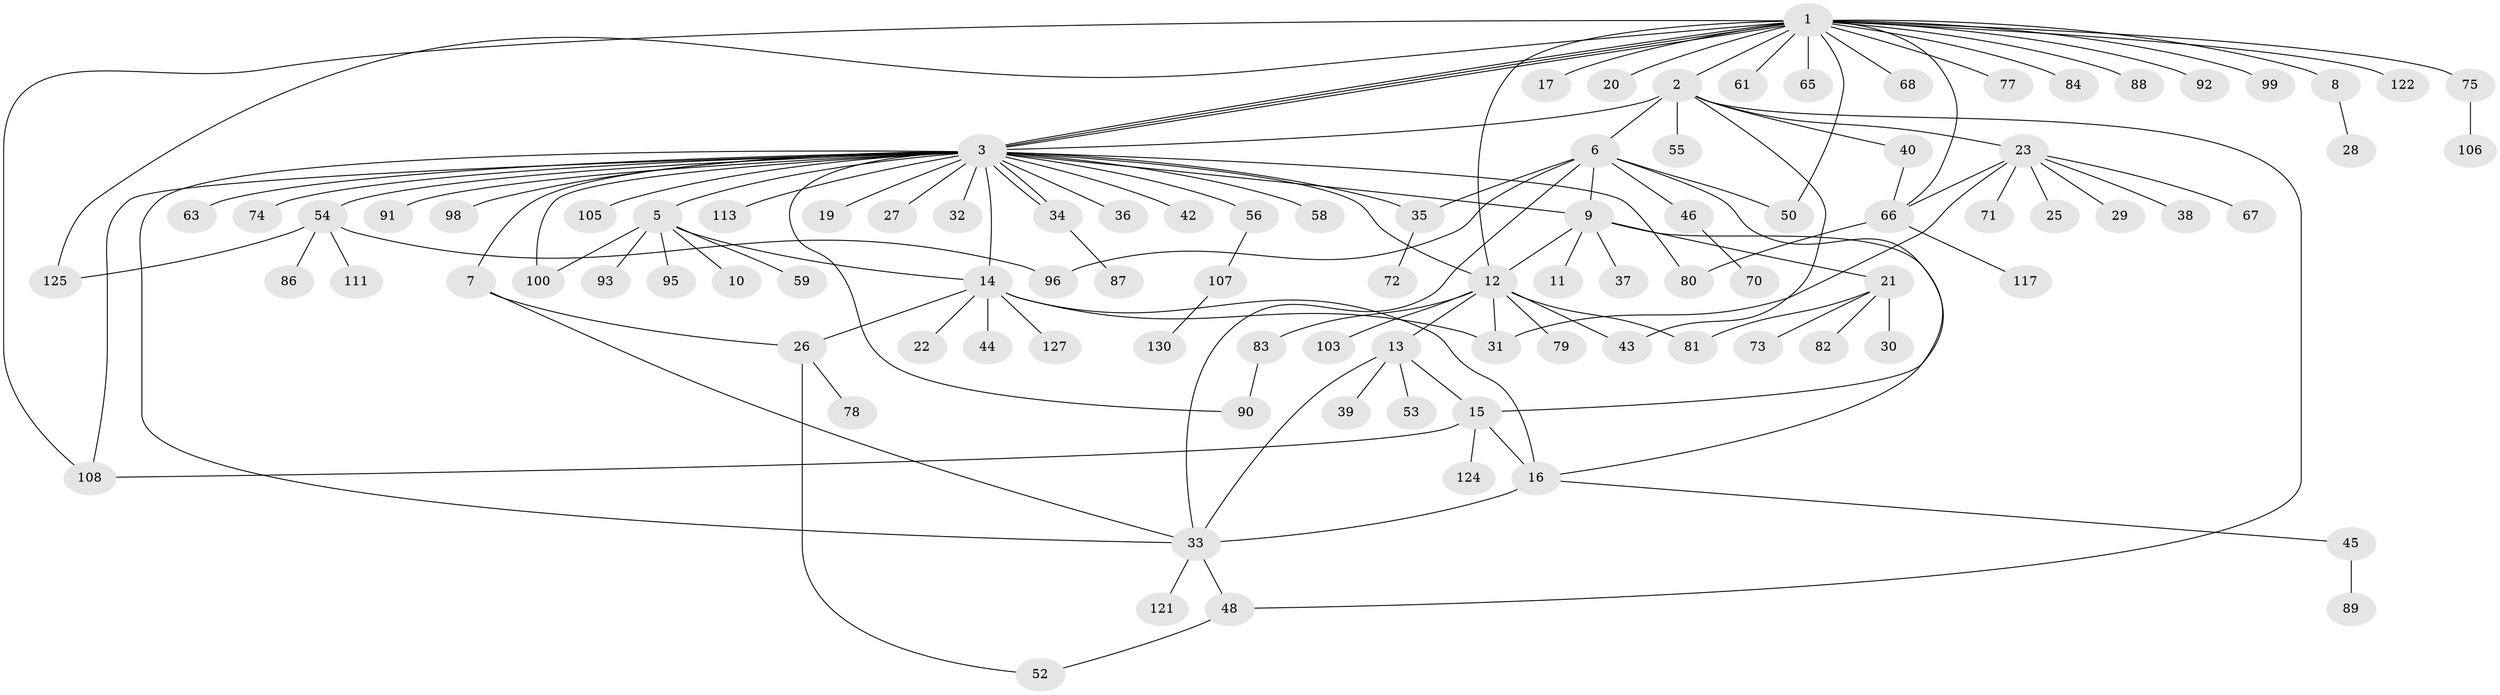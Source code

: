 // original degree distribution, {20: 0.007692307692307693, 9: 0.023076923076923078, 33: 0.007692307692307693, 5: 0.07692307692307693, 7: 0.03076923076923077, 4: 0.023076923076923078, 3: 0.05384615384615385, 1: 0.5461538461538461, 6: 0.007692307692307693, 2: 0.2230769230769231}
// Generated by graph-tools (version 1.1) at 2025/11/02/27/25 16:11:14]
// undirected, 98 vertices, 130 edges
graph export_dot {
graph [start="1"]
  node [color=gray90,style=filled];
  1 [super="+4"];
  2 [super="+24"];
  3 [super="+118"];
  5 [super="+60"];
  6 [super="+18"];
  7 [super="+129"];
  8 [super="+119"];
  9 [super="+97"];
  10;
  11;
  12 [super="+51"];
  13 [super="+49"];
  14 [super="+57"];
  15;
  16;
  17;
  19;
  20;
  21 [super="+112"];
  22;
  23 [super="+110"];
  25;
  26 [super="+41"];
  27;
  28 [super="+104"];
  29;
  30;
  31;
  32;
  33 [super="+94"];
  34;
  35 [super="+47"];
  36;
  37;
  38;
  39;
  40;
  42;
  43;
  44;
  45 [super="+126"];
  46;
  48 [super="+102"];
  50 [super="+85"];
  52 [super="+116"];
  53 [super="+64"];
  54 [super="+62"];
  55;
  56 [super="+114"];
  58;
  59;
  61;
  63;
  65;
  66 [super="+69"];
  67;
  68 [super="+109"];
  70;
  71;
  72;
  73;
  74;
  75 [super="+76"];
  77;
  78;
  79;
  80;
  81 [super="+101"];
  82;
  83 [super="+123"];
  84;
  86;
  87 [super="+120"];
  88;
  89;
  90 [super="+115"];
  91;
  92;
  93;
  95;
  96;
  98;
  99;
  100;
  103;
  105;
  106;
  107;
  108;
  111;
  113;
  117;
  121;
  122;
  124;
  125 [super="+128"];
  127;
  130;
  1 -- 2;
  1 -- 3 [weight=2];
  1 -- 3;
  1 -- 3;
  1 -- 8;
  1 -- 20;
  1 -- 50;
  1 -- 61;
  1 -- 65;
  1 -- 66;
  1 -- 68;
  1 -- 75;
  1 -- 77;
  1 -- 88;
  1 -- 99;
  1 -- 108;
  1 -- 122;
  1 -- 125;
  1 -- 17;
  1 -- 84;
  1 -- 92;
  1 -- 12;
  2 -- 3;
  2 -- 6;
  2 -- 23;
  2 -- 40;
  2 -- 43;
  2 -- 48;
  2 -- 55;
  3 -- 5;
  3 -- 7;
  3 -- 9;
  3 -- 14;
  3 -- 19;
  3 -- 27;
  3 -- 32;
  3 -- 34;
  3 -- 34;
  3 -- 35;
  3 -- 36;
  3 -- 42;
  3 -- 54;
  3 -- 56;
  3 -- 58;
  3 -- 63;
  3 -- 74;
  3 -- 80;
  3 -- 90;
  3 -- 91;
  3 -- 98;
  3 -- 100;
  3 -- 105;
  3 -- 108;
  3 -- 113;
  3 -- 33;
  3 -- 12;
  5 -- 10;
  5 -- 59;
  5 -- 93;
  5 -- 100;
  5 -- 14;
  5 -- 95;
  6 -- 15;
  6 -- 35;
  6 -- 46;
  6 -- 96;
  6 -- 9;
  6 -- 33;
  6 -- 50;
  7 -- 26;
  7 -- 33;
  8 -- 28;
  9 -- 11;
  9 -- 12;
  9 -- 16;
  9 -- 21;
  9 -- 37;
  12 -- 13;
  12 -- 31;
  12 -- 43;
  12 -- 79;
  12 -- 83;
  12 -- 81;
  12 -- 103;
  13 -- 39;
  13 -- 53;
  13 -- 15;
  13 -- 33;
  14 -- 22;
  14 -- 26;
  14 -- 44;
  14 -- 16;
  14 -- 127;
  14 -- 31;
  15 -- 16;
  15 -- 108;
  15 -- 124;
  16 -- 45;
  16 -- 33;
  21 -- 30;
  21 -- 73;
  21 -- 82;
  21 -- 81;
  23 -- 25;
  23 -- 29;
  23 -- 31;
  23 -- 38;
  23 -- 67;
  23 -- 71;
  23 -- 66;
  26 -- 78;
  26 -- 52;
  33 -- 48;
  33 -- 121;
  34 -- 87;
  35 -- 72;
  40 -- 66;
  45 -- 89;
  46 -- 70;
  48 -- 52;
  54 -- 96;
  54 -- 86;
  54 -- 125;
  54 -- 111;
  56 -- 107;
  66 -- 80;
  66 -- 117;
  75 -- 106;
  83 -- 90;
  107 -- 130;
}
